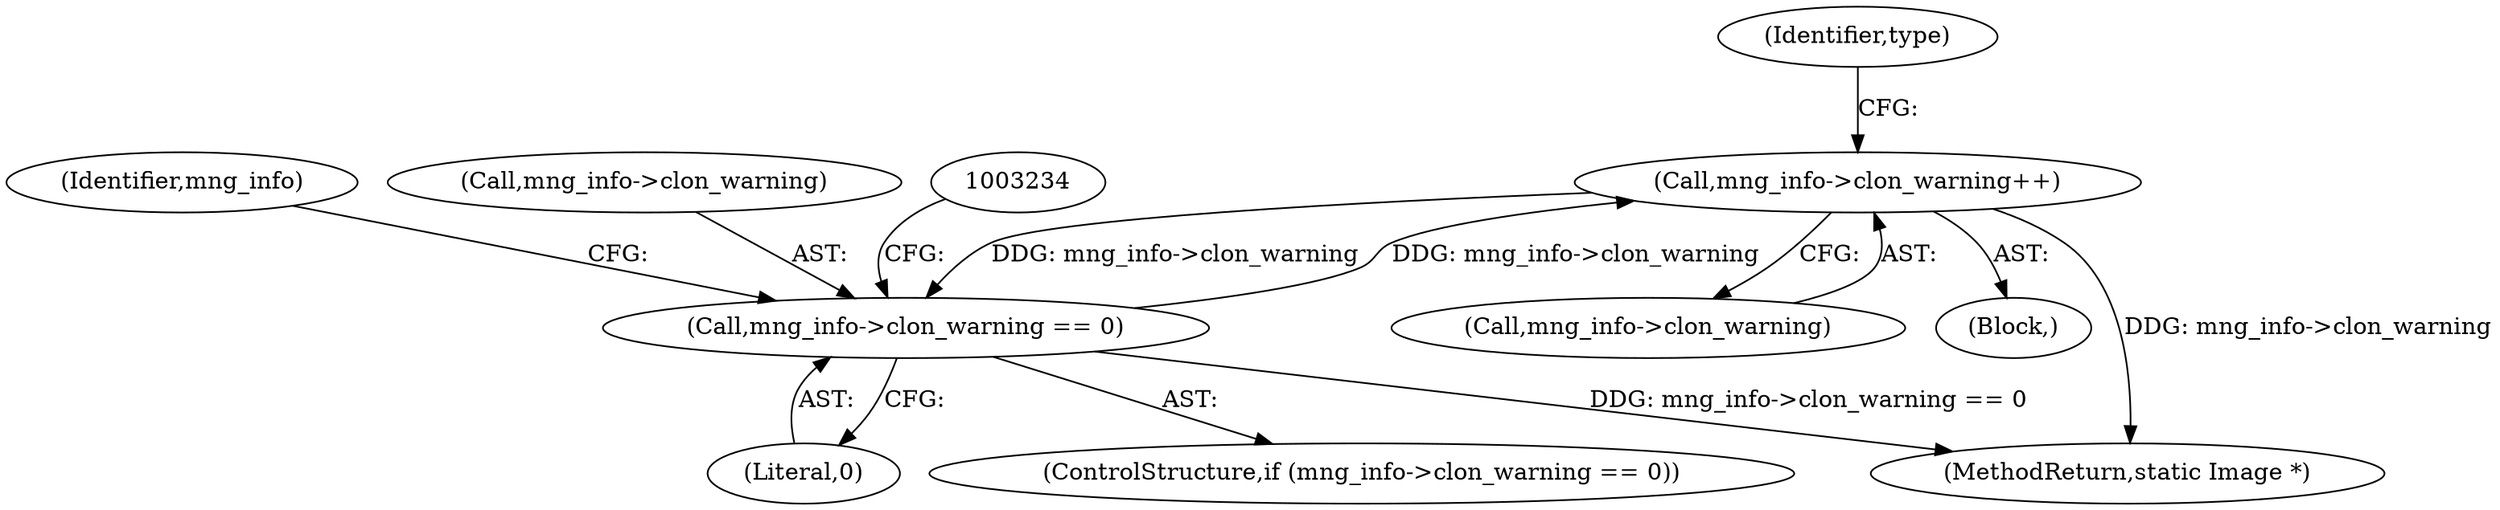 digraph "0_ImageMagick_9eedb5660f1704cde8e8cd784c5c2a09dd2fd60f_0@pointer" {
"1003247" [label="(Call,mng_info->clon_warning++)"];
"1003228" [label="(Call,mng_info->clon_warning == 0)"];
"1003247" [label="(Call,mng_info->clon_warning++)"];
"1003232" [label="(Literal,0)"];
"1007374" [label="(MethodReturn,static Image *)"];
"1003248" [label="(Call,mng_info->clon_warning)"];
"1003254" [label="(Identifier,type)"];
"1003226" [label="(Block,)"];
"1003249" [label="(Identifier,mng_info)"];
"1003247" [label="(Call,mng_info->clon_warning++)"];
"1003228" [label="(Call,mng_info->clon_warning == 0)"];
"1003227" [label="(ControlStructure,if (mng_info->clon_warning == 0))"];
"1003229" [label="(Call,mng_info->clon_warning)"];
"1003247" -> "1003226"  [label="AST: "];
"1003247" -> "1003248"  [label="CFG: "];
"1003248" -> "1003247"  [label="AST: "];
"1003254" -> "1003247"  [label="CFG: "];
"1003247" -> "1007374"  [label="DDG: mng_info->clon_warning"];
"1003247" -> "1003228"  [label="DDG: mng_info->clon_warning"];
"1003228" -> "1003247"  [label="DDG: mng_info->clon_warning"];
"1003228" -> "1003227"  [label="AST: "];
"1003228" -> "1003232"  [label="CFG: "];
"1003229" -> "1003228"  [label="AST: "];
"1003232" -> "1003228"  [label="AST: "];
"1003234" -> "1003228"  [label="CFG: "];
"1003249" -> "1003228"  [label="CFG: "];
"1003228" -> "1007374"  [label="DDG: mng_info->clon_warning == 0"];
}
